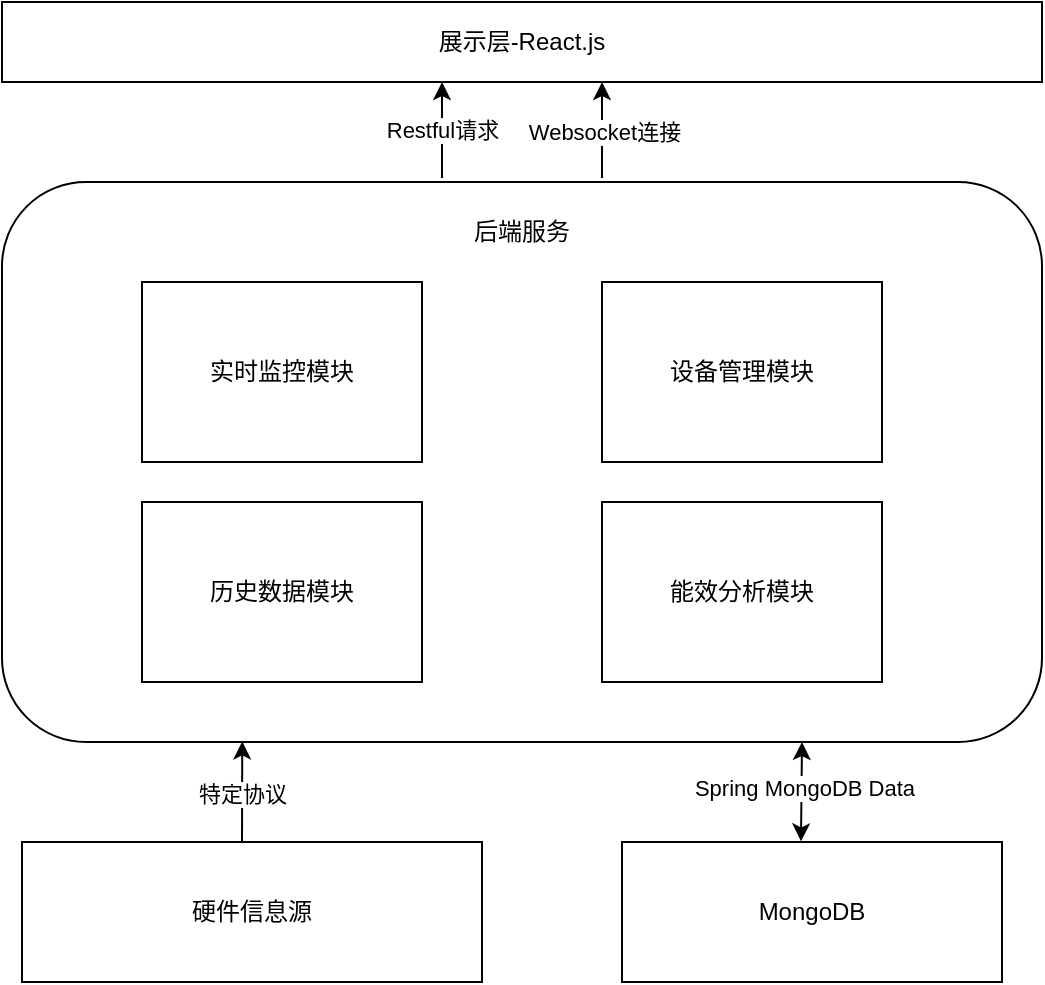 <mxfile version="26.1.1">
  <diagram name="第 1 页" id="bO8vGcTH6BEmggN3PEdY">
    <mxGraphModel dx="1107" dy="637" grid="1" gridSize="10" guides="1" tooltips="1" connect="1" arrows="1" fold="1" page="1" pageScale="1" pageWidth="827" pageHeight="1169" math="0" shadow="0">
      <root>
        <mxCell id="0" />
        <mxCell id="1" parent="0" />
        <mxCell id="dGdK2GwiKbszH_vSBpFH-3" value="展示层-React.js" style="rounded=0;whiteSpace=wrap;html=1;" vertex="1" parent="1">
          <mxGeometry x="120" y="100" width="520" height="40" as="geometry" />
        </mxCell>
        <mxCell id="dGdK2GwiKbszH_vSBpFH-4" value="" style="rounded=1;whiteSpace=wrap;html=1;" vertex="1" parent="1">
          <mxGeometry x="120" y="190" width="520" height="280" as="geometry" />
        </mxCell>
        <mxCell id="dGdK2GwiKbszH_vSBpFH-6" value="实时监控模块" style="rounded=0;whiteSpace=wrap;html=1;" vertex="1" parent="1">
          <mxGeometry x="190" y="240" width="140" height="90" as="geometry" />
        </mxCell>
        <mxCell id="dGdK2GwiKbszH_vSBpFH-7" value="设备管理模块" style="rounded=0;whiteSpace=wrap;html=1;" vertex="1" parent="1">
          <mxGeometry x="420" y="240" width="140" height="90" as="geometry" />
        </mxCell>
        <mxCell id="dGdK2GwiKbszH_vSBpFH-8" value="历史数据模块" style="rounded=0;whiteSpace=wrap;html=1;" vertex="1" parent="1">
          <mxGeometry x="190" y="350" width="140" height="90" as="geometry" />
        </mxCell>
        <mxCell id="dGdK2GwiKbszH_vSBpFH-9" value="能效分析模块" style="rounded=0;whiteSpace=wrap;html=1;" vertex="1" parent="1">
          <mxGeometry x="420" y="350" width="140" height="90" as="geometry" />
        </mxCell>
        <mxCell id="dGdK2GwiKbszH_vSBpFH-10" value="后端服务" style="text;html=1;align=center;verticalAlign=middle;whiteSpace=wrap;rounded=0;" vertex="1" parent="1">
          <mxGeometry x="325" y="200" width="110" height="30" as="geometry" />
        </mxCell>
        <mxCell id="dGdK2GwiKbszH_vSBpFH-11" value="硬件信息源" style="rounded=0;whiteSpace=wrap;html=1;" vertex="1" parent="1">
          <mxGeometry x="130" y="520" width="230" height="70" as="geometry" />
        </mxCell>
        <mxCell id="dGdK2GwiKbszH_vSBpFH-12" value="" style="endArrow=classic;html=1;rounded=0;" edge="1" parent="1">
          <mxGeometry width="50" height="50" relative="1" as="geometry">
            <mxPoint x="340" y="188" as="sourcePoint" />
            <mxPoint x="340" y="140" as="targetPoint" />
          </mxGeometry>
        </mxCell>
        <mxCell id="dGdK2GwiKbszH_vSBpFH-15" value="Restful请求" style="edgeLabel;html=1;align=center;verticalAlign=middle;resizable=0;points=[];" vertex="1" connectable="0" parent="dGdK2GwiKbszH_vSBpFH-12">
          <mxGeometry x="0.006" relative="1" as="geometry">
            <mxPoint as="offset" />
          </mxGeometry>
        </mxCell>
        <mxCell id="dGdK2GwiKbszH_vSBpFH-13" value="" style="endArrow=classic;html=1;rounded=0;exitX=0.423;exitY=-0.009;exitDx=0;exitDy=0;exitPerimeter=0;" edge="1" parent="1">
          <mxGeometry width="50" height="50" relative="1" as="geometry">
            <mxPoint x="420" y="188" as="sourcePoint" />
            <mxPoint x="420" y="140" as="targetPoint" />
          </mxGeometry>
        </mxCell>
        <mxCell id="dGdK2GwiKbszH_vSBpFH-17" value="Websocket连接" style="edgeLabel;html=1;align=center;verticalAlign=middle;resizable=0;points=[];" vertex="1" connectable="0" parent="dGdK2GwiKbszH_vSBpFH-13">
          <mxGeometry x="0.026" y="-1" relative="1" as="geometry">
            <mxPoint y="1" as="offset" />
          </mxGeometry>
        </mxCell>
        <mxCell id="dGdK2GwiKbszH_vSBpFH-18" value="" style="endArrow=classic;html=1;rounded=0;entryX=0.231;entryY=0.999;entryDx=0;entryDy=0;entryPerimeter=0;" edge="1" parent="1" target="dGdK2GwiKbszH_vSBpFH-4">
          <mxGeometry width="50" height="50" relative="1" as="geometry">
            <mxPoint x="240" y="520" as="sourcePoint" />
            <mxPoint x="290" y="470" as="targetPoint" />
          </mxGeometry>
        </mxCell>
        <mxCell id="dGdK2GwiKbszH_vSBpFH-19" value="特定协议" style="edgeLabel;html=1;align=center;verticalAlign=middle;resizable=0;points=[];" vertex="1" connectable="0" parent="dGdK2GwiKbszH_vSBpFH-18">
          <mxGeometry x="0.022" y="1" relative="1" as="geometry">
            <mxPoint x="1" y="1" as="offset" />
          </mxGeometry>
        </mxCell>
        <mxCell id="dGdK2GwiKbszH_vSBpFH-20" value="MongoDB" style="rounded=0;whiteSpace=wrap;html=1;" vertex="1" parent="1">
          <mxGeometry x="430" y="520" width="190" height="70" as="geometry" />
        </mxCell>
        <mxCell id="dGdK2GwiKbszH_vSBpFH-21" value="" style="endArrow=classic;startArrow=classic;html=1;rounded=0;exitX=0.471;exitY=-0.005;exitDx=0;exitDy=0;exitPerimeter=0;" edge="1" parent="1" source="dGdK2GwiKbszH_vSBpFH-20">
          <mxGeometry width="50" height="50" relative="1" as="geometry">
            <mxPoint x="470" y="520" as="sourcePoint" />
            <mxPoint x="520" y="470" as="targetPoint" />
          </mxGeometry>
        </mxCell>
        <mxCell id="dGdK2GwiKbszH_vSBpFH-23" value="Spring MongoDB Data" style="edgeLabel;html=1;align=center;verticalAlign=middle;resizable=0;points=[];" vertex="1" connectable="0" parent="dGdK2GwiKbszH_vSBpFH-21">
          <mxGeometry x="0.091" y="-1" relative="1" as="geometry">
            <mxPoint as="offset" />
          </mxGeometry>
        </mxCell>
      </root>
    </mxGraphModel>
  </diagram>
</mxfile>
